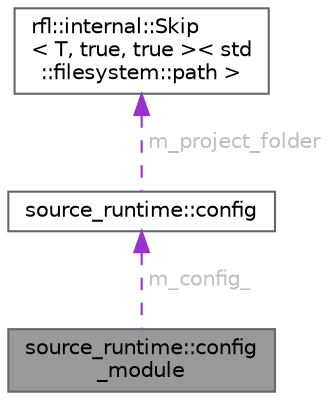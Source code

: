 digraph "source_runtime::config_module"
{
 // LATEX_PDF_SIZE
  bgcolor="transparent";
  edge [fontname=Helvetica,fontsize=10,labelfontname=Helvetica,labelfontsize=10];
  node [fontname=Helvetica,fontsize=10,shape=box,height=0.2,width=0.4];
  Node1 [id="Node000001",label="source_runtime::config\l_module",height=0.2,width=0.4,color="gray40", fillcolor="grey60", style="filled", fontcolor="black",tooltip=" "];
  Node2 -> Node1 [id="edge1_Node000001_Node000002",dir="back",color="darkorchid3",style="dashed",tooltip=" ",label=" m_config_",fontcolor="grey" ];
  Node2 [id="Node000002",label="source_runtime::config",height=0.2,width=0.4,color="gray40", fillcolor="white", style="filled",URL="$classsource__runtime_1_1config.html",tooltip=" "];
  Node3 -> Node2 [id="edge2_Node000002_Node000003",dir="back",color="darkorchid3",style="dashed",tooltip=" ",label=" m_project_folder",fontcolor="grey" ];
  Node3 [id="Node000003",label="rfl::internal::Skip\l\< T, true, true \>\< std\l::filesystem::path \>",height=0.2,width=0.4,color="gray40", fillcolor="white", style="filled",URL="$classrfl_1_1internal_1_1_skip.html",tooltip=" "];
}
